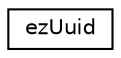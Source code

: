 digraph "Graphical Class Hierarchy"
{
 // LATEX_PDF_SIZE
  edge [fontname="Helvetica",fontsize="10",labelfontname="Helvetica",labelfontsize="10"];
  node [fontname="Helvetica",fontsize="10",shape=record];
  rankdir="LR";
  Node0 [label="ezUuid",height=0.2,width=0.4,color="black", fillcolor="white", style="filled",URL="$da/d89/classez_uuid.htm",tooltip="This data type is the abstraction for 128-bit Uuid (also known as GUID) instances."];
}
